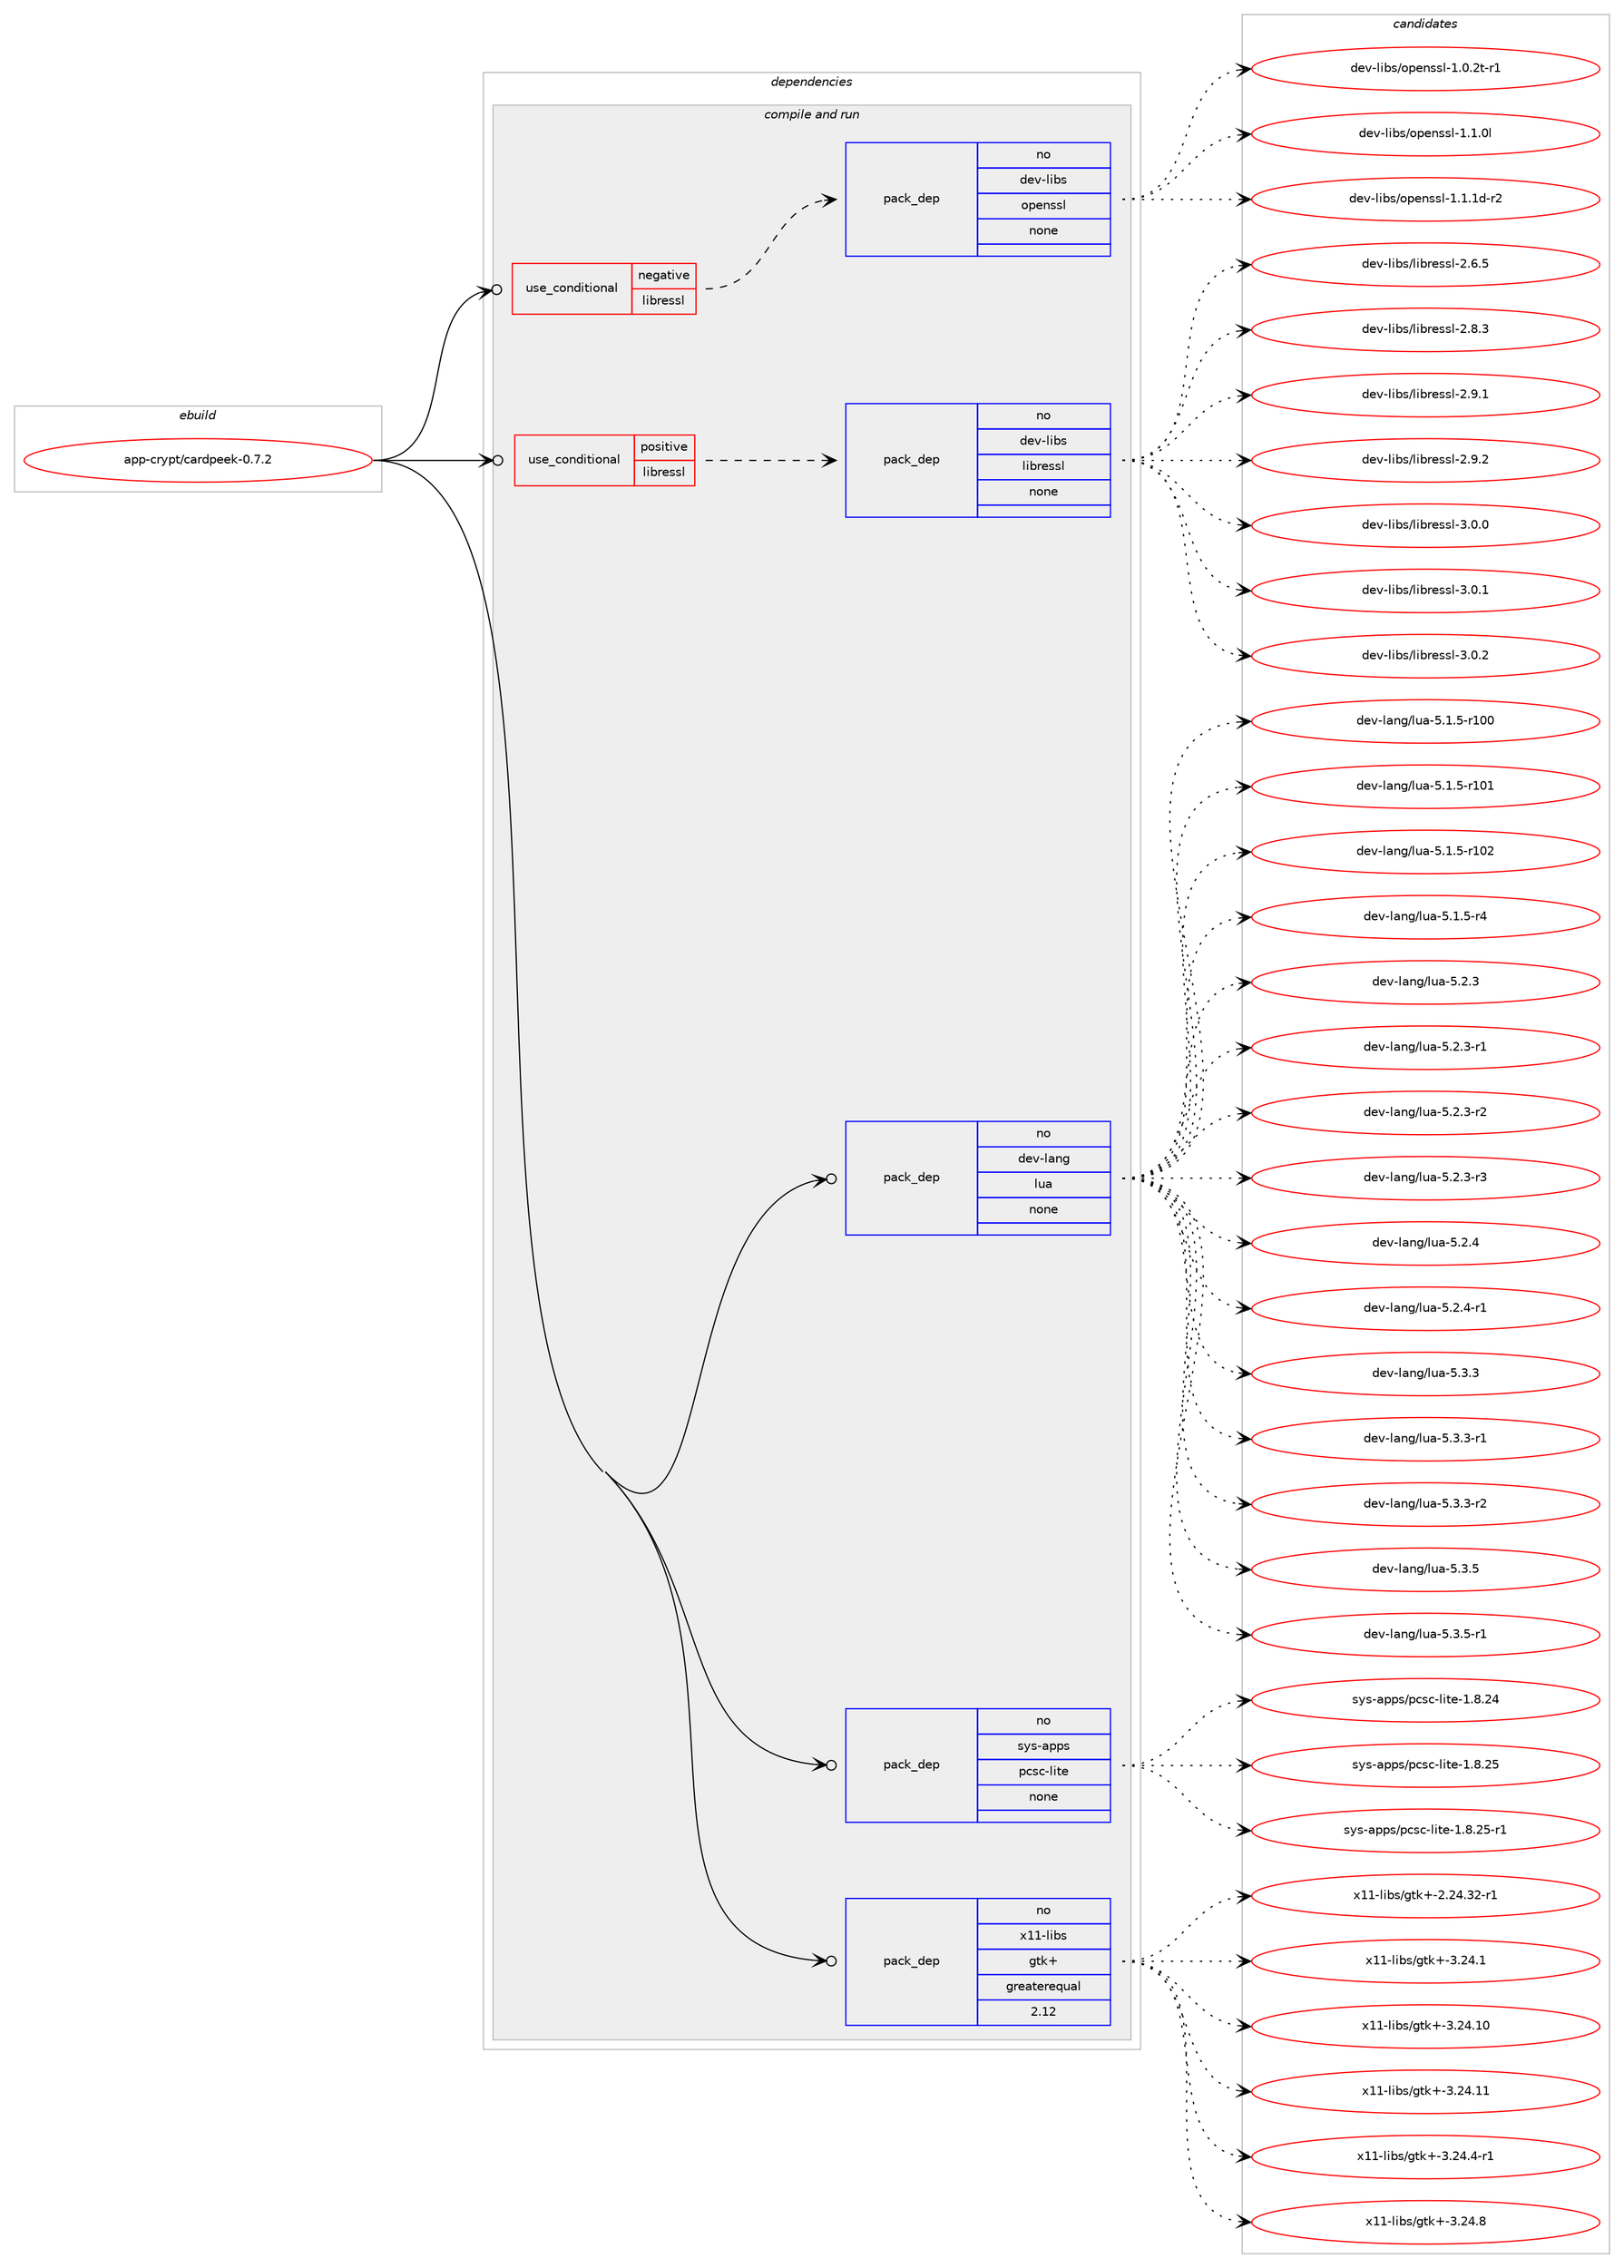 digraph prolog {

# *************
# Graph options
# *************

newrank=true;
concentrate=true;
compound=true;
graph [rankdir=LR,fontname=Helvetica,fontsize=10,ranksep=1.5];#, ranksep=2.5, nodesep=0.2];
edge  [arrowhead=vee];
node  [fontname=Helvetica,fontsize=10];

# **********
# The ebuild
# **********

subgraph cluster_leftcol {
color=gray;
rank=same;
label=<<i>ebuild</i>>;
id [label="app-crypt/cardpeek-0.7.2", color=red, width=4, href="../app-crypt/cardpeek-0.7.2.svg"];
}

# ****************
# The dependencies
# ****************

subgraph cluster_midcol {
color=gray;
label=<<i>dependencies</i>>;
subgraph cluster_compile {
fillcolor="#eeeeee";
style=filled;
label=<<i>compile</i>>;
}
subgraph cluster_compileandrun {
fillcolor="#eeeeee";
style=filled;
label=<<i>compile and run</i>>;
subgraph cond113623 {
dependency476309 [label=<<TABLE BORDER="0" CELLBORDER="1" CELLSPACING="0" CELLPADDING="4"><TR><TD ROWSPAN="3" CELLPADDING="10">use_conditional</TD></TR><TR><TD>negative</TD></TR><TR><TD>libressl</TD></TR></TABLE>>, shape=none, color=red];
subgraph pack354034 {
dependency476310 [label=<<TABLE BORDER="0" CELLBORDER="1" CELLSPACING="0" CELLPADDING="4" WIDTH="220"><TR><TD ROWSPAN="6" CELLPADDING="30">pack_dep</TD></TR><TR><TD WIDTH="110">no</TD></TR><TR><TD>dev-libs</TD></TR><TR><TD>openssl</TD></TR><TR><TD>none</TD></TR><TR><TD></TD></TR></TABLE>>, shape=none, color=blue];
}
dependency476309:e -> dependency476310:w [weight=20,style="dashed",arrowhead="vee"];
}
id:e -> dependency476309:w [weight=20,style="solid",arrowhead="odotvee"];
subgraph cond113624 {
dependency476311 [label=<<TABLE BORDER="0" CELLBORDER="1" CELLSPACING="0" CELLPADDING="4"><TR><TD ROWSPAN="3" CELLPADDING="10">use_conditional</TD></TR><TR><TD>positive</TD></TR><TR><TD>libressl</TD></TR></TABLE>>, shape=none, color=red];
subgraph pack354035 {
dependency476312 [label=<<TABLE BORDER="0" CELLBORDER="1" CELLSPACING="0" CELLPADDING="4" WIDTH="220"><TR><TD ROWSPAN="6" CELLPADDING="30">pack_dep</TD></TR><TR><TD WIDTH="110">no</TD></TR><TR><TD>dev-libs</TD></TR><TR><TD>libressl</TD></TR><TR><TD>none</TD></TR><TR><TD></TD></TR></TABLE>>, shape=none, color=blue];
}
dependency476311:e -> dependency476312:w [weight=20,style="dashed",arrowhead="vee"];
}
id:e -> dependency476311:w [weight=20,style="solid",arrowhead="odotvee"];
subgraph pack354036 {
dependency476313 [label=<<TABLE BORDER="0" CELLBORDER="1" CELLSPACING="0" CELLPADDING="4" WIDTH="220"><TR><TD ROWSPAN="6" CELLPADDING="30">pack_dep</TD></TR><TR><TD WIDTH="110">no</TD></TR><TR><TD>dev-lang</TD></TR><TR><TD>lua</TD></TR><TR><TD>none</TD></TR><TR><TD></TD></TR></TABLE>>, shape=none, color=blue];
}
id:e -> dependency476313:w [weight=20,style="solid",arrowhead="odotvee"];
subgraph pack354037 {
dependency476314 [label=<<TABLE BORDER="0" CELLBORDER="1" CELLSPACING="0" CELLPADDING="4" WIDTH="220"><TR><TD ROWSPAN="6" CELLPADDING="30">pack_dep</TD></TR><TR><TD WIDTH="110">no</TD></TR><TR><TD>sys-apps</TD></TR><TR><TD>pcsc-lite</TD></TR><TR><TD>none</TD></TR><TR><TD></TD></TR></TABLE>>, shape=none, color=blue];
}
id:e -> dependency476314:w [weight=20,style="solid",arrowhead="odotvee"];
subgraph pack354038 {
dependency476315 [label=<<TABLE BORDER="0" CELLBORDER="1" CELLSPACING="0" CELLPADDING="4" WIDTH="220"><TR><TD ROWSPAN="6" CELLPADDING="30">pack_dep</TD></TR><TR><TD WIDTH="110">no</TD></TR><TR><TD>x11-libs</TD></TR><TR><TD>gtk+</TD></TR><TR><TD>greaterequal</TD></TR><TR><TD>2.12</TD></TR></TABLE>>, shape=none, color=blue];
}
id:e -> dependency476315:w [weight=20,style="solid",arrowhead="odotvee"];
}
subgraph cluster_run {
fillcolor="#eeeeee";
style=filled;
label=<<i>run</i>>;
}
}

# **************
# The candidates
# **************

subgraph cluster_choices {
rank=same;
color=gray;
label=<<i>candidates</i>>;

subgraph choice354034 {
color=black;
nodesep=1;
choice1001011184510810598115471111121011101151151084549464846501164511449 [label="dev-libs/openssl-1.0.2t-r1", color=red, width=4,href="../dev-libs/openssl-1.0.2t-r1.svg"];
choice100101118451081059811547111112101110115115108454946494648108 [label="dev-libs/openssl-1.1.0l", color=red, width=4,href="../dev-libs/openssl-1.1.0l.svg"];
choice1001011184510810598115471111121011101151151084549464946491004511450 [label="dev-libs/openssl-1.1.1d-r2", color=red, width=4,href="../dev-libs/openssl-1.1.1d-r2.svg"];
dependency476310:e -> choice1001011184510810598115471111121011101151151084549464846501164511449:w [style=dotted,weight="100"];
dependency476310:e -> choice100101118451081059811547111112101110115115108454946494648108:w [style=dotted,weight="100"];
dependency476310:e -> choice1001011184510810598115471111121011101151151084549464946491004511450:w [style=dotted,weight="100"];
}
subgraph choice354035 {
color=black;
nodesep=1;
choice10010111845108105981154710810598114101115115108455046544653 [label="dev-libs/libressl-2.6.5", color=red, width=4,href="../dev-libs/libressl-2.6.5.svg"];
choice10010111845108105981154710810598114101115115108455046564651 [label="dev-libs/libressl-2.8.3", color=red, width=4,href="../dev-libs/libressl-2.8.3.svg"];
choice10010111845108105981154710810598114101115115108455046574649 [label="dev-libs/libressl-2.9.1", color=red, width=4,href="../dev-libs/libressl-2.9.1.svg"];
choice10010111845108105981154710810598114101115115108455046574650 [label="dev-libs/libressl-2.9.2", color=red, width=4,href="../dev-libs/libressl-2.9.2.svg"];
choice10010111845108105981154710810598114101115115108455146484648 [label="dev-libs/libressl-3.0.0", color=red, width=4,href="../dev-libs/libressl-3.0.0.svg"];
choice10010111845108105981154710810598114101115115108455146484649 [label="dev-libs/libressl-3.0.1", color=red, width=4,href="../dev-libs/libressl-3.0.1.svg"];
choice10010111845108105981154710810598114101115115108455146484650 [label="dev-libs/libressl-3.0.2", color=red, width=4,href="../dev-libs/libressl-3.0.2.svg"];
dependency476312:e -> choice10010111845108105981154710810598114101115115108455046544653:w [style=dotted,weight="100"];
dependency476312:e -> choice10010111845108105981154710810598114101115115108455046564651:w [style=dotted,weight="100"];
dependency476312:e -> choice10010111845108105981154710810598114101115115108455046574649:w [style=dotted,weight="100"];
dependency476312:e -> choice10010111845108105981154710810598114101115115108455046574650:w [style=dotted,weight="100"];
dependency476312:e -> choice10010111845108105981154710810598114101115115108455146484648:w [style=dotted,weight="100"];
dependency476312:e -> choice10010111845108105981154710810598114101115115108455146484649:w [style=dotted,weight="100"];
dependency476312:e -> choice10010111845108105981154710810598114101115115108455146484650:w [style=dotted,weight="100"];
}
subgraph choice354036 {
color=black;
nodesep=1;
choice1001011184510897110103471081179745534649465345114494848 [label="dev-lang/lua-5.1.5-r100", color=red, width=4,href="../dev-lang/lua-5.1.5-r100.svg"];
choice1001011184510897110103471081179745534649465345114494849 [label="dev-lang/lua-5.1.5-r101", color=red, width=4,href="../dev-lang/lua-5.1.5-r101.svg"];
choice1001011184510897110103471081179745534649465345114494850 [label="dev-lang/lua-5.1.5-r102", color=red, width=4,href="../dev-lang/lua-5.1.5-r102.svg"];
choice100101118451089711010347108117974553464946534511452 [label="dev-lang/lua-5.1.5-r4", color=red, width=4,href="../dev-lang/lua-5.1.5-r4.svg"];
choice10010111845108971101034710811797455346504651 [label="dev-lang/lua-5.2.3", color=red, width=4,href="../dev-lang/lua-5.2.3.svg"];
choice100101118451089711010347108117974553465046514511449 [label="dev-lang/lua-5.2.3-r1", color=red, width=4,href="../dev-lang/lua-5.2.3-r1.svg"];
choice100101118451089711010347108117974553465046514511450 [label="dev-lang/lua-5.2.3-r2", color=red, width=4,href="../dev-lang/lua-5.2.3-r2.svg"];
choice100101118451089711010347108117974553465046514511451 [label="dev-lang/lua-5.2.3-r3", color=red, width=4,href="../dev-lang/lua-5.2.3-r3.svg"];
choice10010111845108971101034710811797455346504652 [label="dev-lang/lua-5.2.4", color=red, width=4,href="../dev-lang/lua-5.2.4.svg"];
choice100101118451089711010347108117974553465046524511449 [label="dev-lang/lua-5.2.4-r1", color=red, width=4,href="../dev-lang/lua-5.2.4-r1.svg"];
choice10010111845108971101034710811797455346514651 [label="dev-lang/lua-5.3.3", color=red, width=4,href="../dev-lang/lua-5.3.3.svg"];
choice100101118451089711010347108117974553465146514511449 [label="dev-lang/lua-5.3.3-r1", color=red, width=4,href="../dev-lang/lua-5.3.3-r1.svg"];
choice100101118451089711010347108117974553465146514511450 [label="dev-lang/lua-5.3.3-r2", color=red, width=4,href="../dev-lang/lua-5.3.3-r2.svg"];
choice10010111845108971101034710811797455346514653 [label="dev-lang/lua-5.3.5", color=red, width=4,href="../dev-lang/lua-5.3.5.svg"];
choice100101118451089711010347108117974553465146534511449 [label="dev-lang/lua-5.3.5-r1", color=red, width=4,href="../dev-lang/lua-5.3.5-r1.svg"];
dependency476313:e -> choice1001011184510897110103471081179745534649465345114494848:w [style=dotted,weight="100"];
dependency476313:e -> choice1001011184510897110103471081179745534649465345114494849:w [style=dotted,weight="100"];
dependency476313:e -> choice1001011184510897110103471081179745534649465345114494850:w [style=dotted,weight="100"];
dependency476313:e -> choice100101118451089711010347108117974553464946534511452:w [style=dotted,weight="100"];
dependency476313:e -> choice10010111845108971101034710811797455346504651:w [style=dotted,weight="100"];
dependency476313:e -> choice100101118451089711010347108117974553465046514511449:w [style=dotted,weight="100"];
dependency476313:e -> choice100101118451089711010347108117974553465046514511450:w [style=dotted,weight="100"];
dependency476313:e -> choice100101118451089711010347108117974553465046514511451:w [style=dotted,weight="100"];
dependency476313:e -> choice10010111845108971101034710811797455346504652:w [style=dotted,weight="100"];
dependency476313:e -> choice100101118451089711010347108117974553465046524511449:w [style=dotted,weight="100"];
dependency476313:e -> choice10010111845108971101034710811797455346514651:w [style=dotted,weight="100"];
dependency476313:e -> choice100101118451089711010347108117974553465146514511449:w [style=dotted,weight="100"];
dependency476313:e -> choice100101118451089711010347108117974553465146514511450:w [style=dotted,weight="100"];
dependency476313:e -> choice10010111845108971101034710811797455346514653:w [style=dotted,weight="100"];
dependency476313:e -> choice100101118451089711010347108117974553465146534511449:w [style=dotted,weight="100"];
}
subgraph choice354037 {
color=black;
nodesep=1;
choice11512111545971121121154711299115994510810511610145494656465052 [label="sys-apps/pcsc-lite-1.8.24", color=red, width=4,href="../sys-apps/pcsc-lite-1.8.24.svg"];
choice11512111545971121121154711299115994510810511610145494656465053 [label="sys-apps/pcsc-lite-1.8.25", color=red, width=4,href="../sys-apps/pcsc-lite-1.8.25.svg"];
choice115121115459711211211547112991159945108105116101454946564650534511449 [label="sys-apps/pcsc-lite-1.8.25-r1", color=red, width=4,href="../sys-apps/pcsc-lite-1.8.25-r1.svg"];
dependency476314:e -> choice11512111545971121121154711299115994510810511610145494656465052:w [style=dotted,weight="100"];
dependency476314:e -> choice11512111545971121121154711299115994510810511610145494656465053:w [style=dotted,weight="100"];
dependency476314:e -> choice115121115459711211211547112991159945108105116101454946564650534511449:w [style=dotted,weight="100"];
}
subgraph choice354038 {
color=black;
nodesep=1;
choice12049494510810598115471031161074345504650524651504511449 [label="x11-libs/gtk+-2.24.32-r1", color=red, width=4,href="../x11-libs/gtk+-2.24.32-r1.svg"];
choice12049494510810598115471031161074345514650524649 [label="x11-libs/gtk+-3.24.1", color=red, width=4,href="../x11-libs/gtk+-3.24.1.svg"];
choice1204949451081059811547103116107434551465052464948 [label="x11-libs/gtk+-3.24.10", color=red, width=4,href="../x11-libs/gtk+-3.24.10.svg"];
choice1204949451081059811547103116107434551465052464949 [label="x11-libs/gtk+-3.24.11", color=red, width=4,href="../x11-libs/gtk+-3.24.11.svg"];
choice120494945108105981154710311610743455146505246524511449 [label="x11-libs/gtk+-3.24.4-r1", color=red, width=4,href="../x11-libs/gtk+-3.24.4-r1.svg"];
choice12049494510810598115471031161074345514650524656 [label="x11-libs/gtk+-3.24.8", color=red, width=4,href="../x11-libs/gtk+-3.24.8.svg"];
dependency476315:e -> choice12049494510810598115471031161074345504650524651504511449:w [style=dotted,weight="100"];
dependency476315:e -> choice12049494510810598115471031161074345514650524649:w [style=dotted,weight="100"];
dependency476315:e -> choice1204949451081059811547103116107434551465052464948:w [style=dotted,weight="100"];
dependency476315:e -> choice1204949451081059811547103116107434551465052464949:w [style=dotted,weight="100"];
dependency476315:e -> choice120494945108105981154710311610743455146505246524511449:w [style=dotted,weight="100"];
dependency476315:e -> choice12049494510810598115471031161074345514650524656:w [style=dotted,weight="100"];
}
}

}
